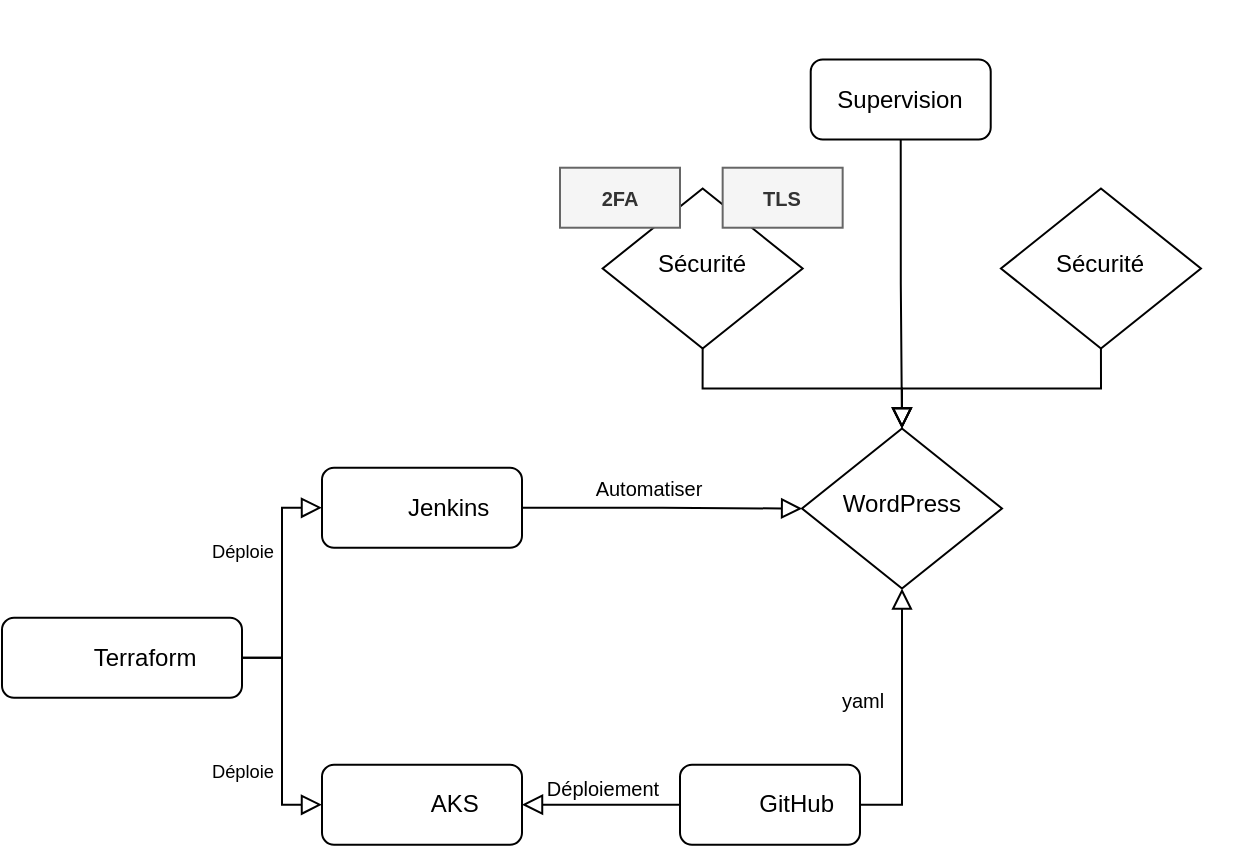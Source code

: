 <mxfile version="20.8.15" type="github">
  <diagram id="C5RBs43oDa-KdzZeNtuy" name="Page-1">
    <mxGraphModel dx="794" dy="353" grid="1" gridSize="10" guides="1" tooltips="1" connect="1" arrows="1" fold="1" page="1" pageScale="1" pageWidth="827" pageHeight="1169" math="0" shadow="0">
      <root>
        <mxCell id="WIyWlLk6GJQsqaUBKTNV-0" />
        <mxCell id="WIyWlLk6GJQsqaUBKTNV-1" parent="WIyWlLk6GJQsqaUBKTNV-0" />
        <mxCell id="pFkPsyR94-Xn0F3PnIct-33" value="Sécurité" style="rhombus;whiteSpace=wrap;html=1;shadow=0;fontFamily=Helvetica;fontSize=12;align=center;strokeWidth=1;spacing=6;spacingTop=-4;" vertex="1" parent="WIyWlLk6GJQsqaUBKTNV-1">
          <mxGeometry x="310.33" y="134.25" width="100" height="80" as="geometry" />
        </mxCell>
        <mxCell id="pFkPsyR94-Xn0F3PnIct-2" value="&amp;nbsp;&amp;nbsp;&amp;nbsp;&amp;nbsp;&amp;nbsp;&amp;nbsp; Terraform" style="rounded=1;whiteSpace=wrap;html=1;fontSize=12;glass=0;strokeWidth=1;shadow=0;" vertex="1" parent="WIyWlLk6GJQsqaUBKTNV-1">
          <mxGeometry x="10" y="348.86" width="120" height="40" as="geometry" />
        </mxCell>
        <mxCell id="WIyWlLk6GJQsqaUBKTNV-2" value="" style="rounded=0;html=1;jettySize=auto;orthogonalLoop=1;fontSize=11;endArrow=block;endFill=0;endSize=8;strokeWidth=1;shadow=0;labelBackgroundColor=none;edgeStyle=orthogonalEdgeStyle;startArrow=none;exitX=0.5;exitY=1;exitDx=0;exitDy=0;entryX=0.5;entryY=0;entryDx=0;entryDy=0;" parent="WIyWlLk6GJQsqaUBKTNV-1" source="WIyWlLk6GJQsqaUBKTNV-6" target="WIyWlLk6GJQsqaUBKTNV-10" edge="1">
          <mxGeometry relative="1" as="geometry" />
        </mxCell>
        <mxCell id="WIyWlLk6GJQsqaUBKTNV-3" value="&amp;nbsp; &amp;nbsp; &amp;nbsp;&amp;nbsp;&amp;nbsp;&amp;nbsp;&amp;nbsp; AKS" style="rounded=1;whiteSpace=wrap;html=1;fontSize=12;glass=0;strokeWidth=1;shadow=0;" parent="WIyWlLk6GJQsqaUBKTNV-1" vertex="1">
          <mxGeometry x="170" y="422.36" width="100" height="40" as="geometry" />
        </mxCell>
        <mxCell id="WIyWlLk6GJQsqaUBKTNV-4" value="&lt;div align=&quot;center&quot;&gt;&lt;font style=&quot;font-size: 10px;&quot;&gt;Automatiser&lt;/font&gt;&lt;/div&gt;" style="rounded=0;html=1;jettySize=auto;orthogonalLoop=1;fontSize=11;endArrow=block;endFill=0;endSize=8;strokeWidth=1;shadow=0;labelBackgroundColor=none;edgeStyle=orthogonalEdgeStyle;startArrow=none;align=center;" parent="WIyWlLk6GJQsqaUBKTNV-1" source="WIyWlLk6GJQsqaUBKTNV-7" target="WIyWlLk6GJQsqaUBKTNV-10" edge="1">
          <mxGeometry x="-0.111" y="10" relative="1" as="geometry">
            <mxPoint as="offset" />
          </mxGeometry>
        </mxCell>
        <mxCell id="WIyWlLk6GJQsqaUBKTNV-6" value="Sécurité" style="rhombus;whiteSpace=wrap;html=1;shadow=0;fontFamily=Helvetica;fontSize=12;align=center;strokeWidth=1;spacing=6;spacingTop=-4;" parent="WIyWlLk6GJQsqaUBKTNV-1" vertex="1">
          <mxGeometry x="509.47" y="134.25" width="100" height="80" as="geometry" />
        </mxCell>
        <mxCell id="WIyWlLk6GJQsqaUBKTNV-9" value="&lt;font style=&quot;font-size: 10px;&quot;&gt;yaml&lt;/font&gt;" style="edgeStyle=orthogonalEdgeStyle;rounded=0;html=1;jettySize=auto;orthogonalLoop=1;fontSize=11;endArrow=block;endFill=0;endSize=8;strokeWidth=1;shadow=0;labelBackgroundColor=none;exitX=1;exitY=0.5;exitDx=0;exitDy=0;entryX=0.5;entryY=1;entryDx=0;entryDy=0;" parent="WIyWlLk6GJQsqaUBKTNV-1" source="WIyWlLk6GJQsqaUBKTNV-12" target="WIyWlLk6GJQsqaUBKTNV-10" edge="1">
          <mxGeometry x="0.131" y="20" relative="1" as="geometry">
            <mxPoint as="offset" />
          </mxGeometry>
        </mxCell>
        <mxCell id="WIyWlLk6GJQsqaUBKTNV-10" value="WordPress" style="rhombus;whiteSpace=wrap;html=1;shadow=0;fontFamily=Helvetica;fontSize=12;align=center;strokeWidth=1;spacing=6;spacingTop=-4;" parent="WIyWlLk6GJQsqaUBKTNV-1" vertex="1">
          <mxGeometry x="410" y="254.25" width="100" height="80" as="geometry" />
        </mxCell>
        <mxCell id="WIyWlLk6GJQsqaUBKTNV-12" value="&amp;nbsp; &amp;nbsp;&amp;nbsp;&amp;nbsp;&amp;nbsp;&amp;nbsp; GitHub" style="rounded=1;whiteSpace=wrap;html=1;fontSize=12;glass=0;strokeWidth=1;shadow=0;" parent="WIyWlLk6GJQsqaUBKTNV-1" vertex="1">
          <mxGeometry x="349" y="422.36" width="90" height="40" as="geometry" />
        </mxCell>
        <mxCell id="pFkPsyR94-Xn0F3PnIct-0" value="" style="shape=image;verticalLabelPosition=bottom;labelBackgroundColor=default;verticalAlign=top;aspect=fixed;imageAspect=0;image=https://www.ambient-it.net/wp-content/uploads/2021/05/logo-formation-aks.png;" vertex="1" parent="WIyWlLk6GJQsqaUBKTNV-1">
          <mxGeometry x="180.0" y="427.36" width="34.29" height="30" as="geometry" />
        </mxCell>
        <mxCell id="pFkPsyR94-Xn0F3PnIct-1" value="" style="shape=image;verticalLabelPosition=bottom;labelBackgroundColor=default;verticalAlign=top;aspect=fixed;imageAspect=0;image=https://humancoders-formations.s3.amazonaws.com/uploads/course/logo/541/formation-terraform.png;" vertex="1" parent="WIyWlLk6GJQsqaUBKTNV-1">
          <mxGeometry x="20" y="353.86" width="40" height="30" as="geometry" />
        </mxCell>
        <mxCell id="pFkPsyR94-Xn0F3PnIct-3" value="&lt;div align=&quot;center&quot;&gt;&lt;sub&gt;Déploie&lt;/sub&gt;&lt;/div&gt;" style="edgeStyle=orthogonalEdgeStyle;rounded=0;html=1;jettySize=auto;orthogonalLoop=1;fontSize=11;endArrow=block;endFill=0;endSize=8;strokeWidth=1;shadow=0;labelBackgroundColor=none;exitX=1;exitY=0.5;exitDx=0;exitDy=0;entryX=0;entryY=0.5;entryDx=0;entryDy=0;align=center;" edge="1" parent="WIyWlLk6GJQsqaUBKTNV-1" source="pFkPsyR94-Xn0F3PnIct-2" target="WIyWlLk6GJQsqaUBKTNV-3">
          <mxGeometry x="0.322" y="-20" relative="1" as="geometry">
            <mxPoint as="offset" />
            <mxPoint x="200" y="473.86" as="sourcePoint" />
            <mxPoint x="250" y="473.86" as="targetPoint" />
          </mxGeometry>
        </mxCell>
        <mxCell id="WIyWlLk6GJQsqaUBKTNV-7" value="&amp;nbsp; &amp;nbsp;&amp;nbsp; &amp;nbsp;&amp;nbsp; Jenkins" style="rounded=1;whiteSpace=wrap;html=1;fontSize=12;glass=0;strokeWidth=1;shadow=0;" parent="WIyWlLk6GJQsqaUBKTNV-1" vertex="1">
          <mxGeometry x="170" y="273.86" width="100" height="40" as="geometry" />
        </mxCell>
        <mxCell id="pFkPsyR94-Xn0F3PnIct-6" value="&lt;p style=&quot;line-height: 100%;&quot;&gt;&lt;/p&gt;&lt;div style=&quot;line-height: 120%;&quot; align=&quot;center&quot;&gt;&lt;sub&gt;Déploie&lt;/sub&gt;&lt;/div&gt;&lt;p&gt;&lt;/p&gt;" style="edgeStyle=orthogonalEdgeStyle;rounded=0;html=1;jettySize=auto;orthogonalLoop=1;fontSize=11;endArrow=block;endFill=0;endSize=8;strokeWidth=1;shadow=0;labelBackgroundColor=none;exitX=1;exitY=0.5;exitDx=0;exitDy=0;entryX=0;entryY=0.5;entryDx=0;entryDy=0;align=center;" edge="1" parent="WIyWlLk6GJQsqaUBKTNV-1" source="pFkPsyR94-Xn0F3PnIct-2" target="WIyWlLk6GJQsqaUBKTNV-7">
          <mxGeometry x="0.304" y="20" relative="1" as="geometry">
            <mxPoint as="offset" />
            <mxPoint x="60" y="403.86" as="sourcePoint" />
            <mxPoint y="453.86" as="targetPoint" />
          </mxGeometry>
        </mxCell>
        <mxCell id="pFkPsyR94-Xn0F3PnIct-8" value="" style="shape=image;verticalLabelPosition=bottom;labelBackgroundColor=default;verticalAlign=top;aspect=fixed;imageAspect=0;image=https://upload.wikimedia.org/wikipedia/commons/thumb/e/e9/Jenkins_logo.svg/1200px-Jenkins_logo.svg.png;" vertex="1" parent="WIyWlLk6GJQsqaUBKTNV-1">
          <mxGeometry x="180" y="275.5" width="27.81" height="38.36" as="geometry" />
        </mxCell>
        <mxCell id="pFkPsyR94-Xn0F3PnIct-10" value="" style="shape=image;verticalLabelPosition=bottom;labelBackgroundColor=default;verticalAlign=top;aspect=fixed;imageAspect=0;image=https://d1.awsstatic.com/acs/characters/Logos/Docker-Logo_Horizontel_279x131.b8a5c41e56b77706656d61080f6a0217a3ba356d.png;" vertex="1" parent="WIyWlLk6GJQsqaUBKTNV-1">
          <mxGeometry x="100" y="279.7" width="60.31" height="28.31" as="geometry" />
        </mxCell>
        <mxCell id="pFkPsyR94-Xn0F3PnIct-14" value="" style="shape=image;verticalLabelPosition=bottom;labelBackgroundColor=default;verticalAlign=top;aspect=fixed;imageAspect=0;image=https://s.w.org/style/images/about/WordPress-logotype-wmark.png;" vertex="1" parent="WIyWlLk6GJQsqaUBKTNV-1">
          <mxGeometry x="442.5" y="294.25" width="35" height="35" as="geometry" />
        </mxCell>
        <mxCell id="pFkPsyR94-Xn0F3PnIct-15" value="" style="shape=image;verticalLabelPosition=bottom;labelBackgroundColor=default;verticalAlign=top;aspect=fixed;imageAspect=0;image=https://upload.wikimedia.org/wikipedia/commons/thumb/9/95/Font_Awesome_5_brands_github.svg/1200px-Font_Awesome_5_brands_github.svg.png;" vertex="1" parent="WIyWlLk6GJQsqaUBKTNV-1">
          <mxGeometry x="357" y="428.15" width="28.31" height="29.21" as="geometry" />
        </mxCell>
        <mxCell id="pFkPsyR94-Xn0F3PnIct-17" value="" style="shape=image;verticalLabelPosition=bottom;labelBackgroundColor=default;verticalAlign=top;aspect=fixed;imageAspect=0;image=https://www.kali.org/tools/wpscan/images/wpscan-logo.svg;" vertex="1" parent="WIyWlLk6GJQsqaUBKTNV-1">
          <mxGeometry x="537.5" y="109.75" width="46" height="46" as="geometry" />
        </mxCell>
        <mxCell id="pFkPsyR94-Xn0F3PnIct-23" value="" style="shape=image;verticalLabelPosition=bottom;labelBackgroundColor=default;verticalAlign=top;aspect=fixed;imageAspect=0;image=https://progsoft.net/images/owasp-dependency-track-icon-c5caf044becdb49a3dc19d0d30cd02488f74ce17.png;" vertex="1" parent="WIyWlLk6GJQsqaUBKTNV-1">
          <mxGeometry x="589.47" y="155.75" width="37" height="37" as="geometry" />
        </mxCell>
        <mxCell id="pFkPsyR94-Xn0F3PnIct-25" value="" style="shape=image;verticalLabelPosition=bottom;labelBackgroundColor=default;verticalAlign=top;aspect=fixed;imageAspect=0;image=https://seeklogo.com/images/S/sonarcloud-logo-39208B5388-seeklogo.com.png;" vertex="1" parent="WIyWlLk6GJQsqaUBKTNV-1">
          <mxGeometry x="490" y="152.75" width="43.95" height="40" as="geometry" />
        </mxCell>
        <mxCell id="pFkPsyR94-Xn0F3PnIct-27" value="" style="rounded=0;html=1;jettySize=auto;orthogonalLoop=1;fontSize=11;endArrow=block;endFill=0;endSize=8;strokeWidth=1;shadow=0;labelBackgroundColor=none;edgeStyle=orthogonalEdgeStyle;startArrow=none;exitX=0.5;exitY=1;exitDx=0;exitDy=0;entryX=0.5;entryY=0;entryDx=0;entryDy=0;" edge="1" parent="WIyWlLk6GJQsqaUBKTNV-1" source="pFkPsyR94-Xn0F3PnIct-33" target="WIyWlLk6GJQsqaUBKTNV-10">
          <mxGeometry relative="1" as="geometry">
            <mxPoint x="280" y="684.25" as="sourcePoint" />
            <mxPoint x="180" y="634.25" as="targetPoint" />
          </mxGeometry>
        </mxCell>
        <mxCell id="pFkPsyR94-Xn0F3PnIct-29" value="&lt;b&gt;TLS&lt;/b&gt;" style="text;html=1;align=center;verticalAlign=middle;whiteSpace=wrap;rounded=0;fontSize=10;fillColor=#f5f5f5;fontColor=#333333;strokeColor=#666666;" vertex="1" parent="WIyWlLk6GJQsqaUBKTNV-1">
          <mxGeometry x="370.33" y="123.86" width="60" height="30" as="geometry" />
        </mxCell>
        <mxCell id="pFkPsyR94-Xn0F3PnIct-30" value="&lt;b&gt;2FA&lt;/b&gt;" style="text;html=1;align=center;verticalAlign=middle;whiteSpace=wrap;rounded=0;fontSize=10;fillColor=#f5f5f5;fontColor=#333333;strokeColor=#666666;" vertex="1" parent="WIyWlLk6GJQsqaUBKTNV-1">
          <mxGeometry x="289.0" y="123.86" width="60" height="30" as="geometry" />
        </mxCell>
        <mxCell id="pFkPsyR94-Xn0F3PnIct-31" value="" style="edgeStyle=orthogonalEdgeStyle;rounded=0;html=1;jettySize=auto;orthogonalLoop=1;fontSize=11;endArrow=block;endFill=0;endSize=8;strokeWidth=1;shadow=0;labelBackgroundColor=none;entryX=0.5;entryY=0;entryDx=0;entryDy=0;exitX=0.5;exitY=1;exitDx=0;exitDy=0;" edge="1" parent="WIyWlLk6GJQsqaUBKTNV-1" source="pFkPsyR94-Xn0F3PnIct-34" target="WIyWlLk6GJQsqaUBKTNV-10">
          <mxGeometry y="10" relative="1" as="geometry">
            <mxPoint as="offset" />
            <mxPoint x="170" y="764.25" as="sourcePoint" />
            <mxPoint x="130" y="594.25" as="targetPoint" />
          </mxGeometry>
        </mxCell>
        <mxCell id="pFkPsyR94-Xn0F3PnIct-34" value="Supervision" style="rounded=1;whiteSpace=wrap;html=1;fontSize=12;glass=0;strokeWidth=1;shadow=0;" vertex="1" parent="WIyWlLk6GJQsqaUBKTNV-1">
          <mxGeometry x="414.36" y="69.75" width="90" height="40" as="geometry" />
        </mxCell>
        <mxCell id="pFkPsyR94-Xn0F3PnIct-35" value="" style="shape=image;verticalLabelPosition=bottom;labelBackgroundColor=default;verticalAlign=top;aspect=fixed;imageAspect=0;image=https://upload.wikimedia.org/wikipedia/commons/thumb/3/38/Prometheus_software_logo.svg/1200px-Prometheus_software_logo.svg.png;" vertex="1" parent="WIyWlLk6GJQsqaUBKTNV-1">
          <mxGeometry x="487.7" y="40.0" width="36.13" height="35.85" as="geometry" />
        </mxCell>
        <mxCell id="pFkPsyR94-Xn0F3PnIct-36" value="" style="shape=image;verticalLabelPosition=bottom;labelBackgroundColor=default;verticalAlign=top;aspect=fixed;imageAspect=0;image=https://seeklogo.com/images/G/grafana-logo-15BA0AFA8A-seeklogo.com.png;" vertex="1" parent="WIyWlLk6GJQsqaUBKTNV-1">
          <mxGeometry x="396.16" y="40.0" width="36.8" height="40" as="geometry" />
        </mxCell>
        <mxCell id="pFkPsyR94-Xn0F3PnIct-37" value="&lt;div style=&quot;font-size: 10px;&quot;&gt;&lt;font style=&quot;font-size: 10px;&quot;&gt;Déploiement&lt;/font&gt;&lt;/div&gt;" style="edgeStyle=orthogonalEdgeStyle;rounded=0;html=1;jettySize=auto;orthogonalLoop=1;fontSize=11;endArrow=block;endFill=0;endSize=8;strokeWidth=1;shadow=0;labelBackgroundColor=none;entryX=1;entryY=0.5;entryDx=0;entryDy=0;exitX=0;exitY=0.5;exitDx=0;exitDy=0;" edge="1" parent="WIyWlLk6GJQsqaUBKTNV-1" source="WIyWlLk6GJQsqaUBKTNV-12" target="WIyWlLk6GJQsqaUBKTNV-3">
          <mxGeometry x="-0.013" y="-8" relative="1" as="geometry">
            <mxPoint as="offset" />
            <mxPoint x="150" y="792.36" as="sourcePoint" />
            <mxPoint x="150" y="633.86" as="targetPoint" />
          </mxGeometry>
        </mxCell>
      </root>
    </mxGraphModel>
  </diagram>
</mxfile>
